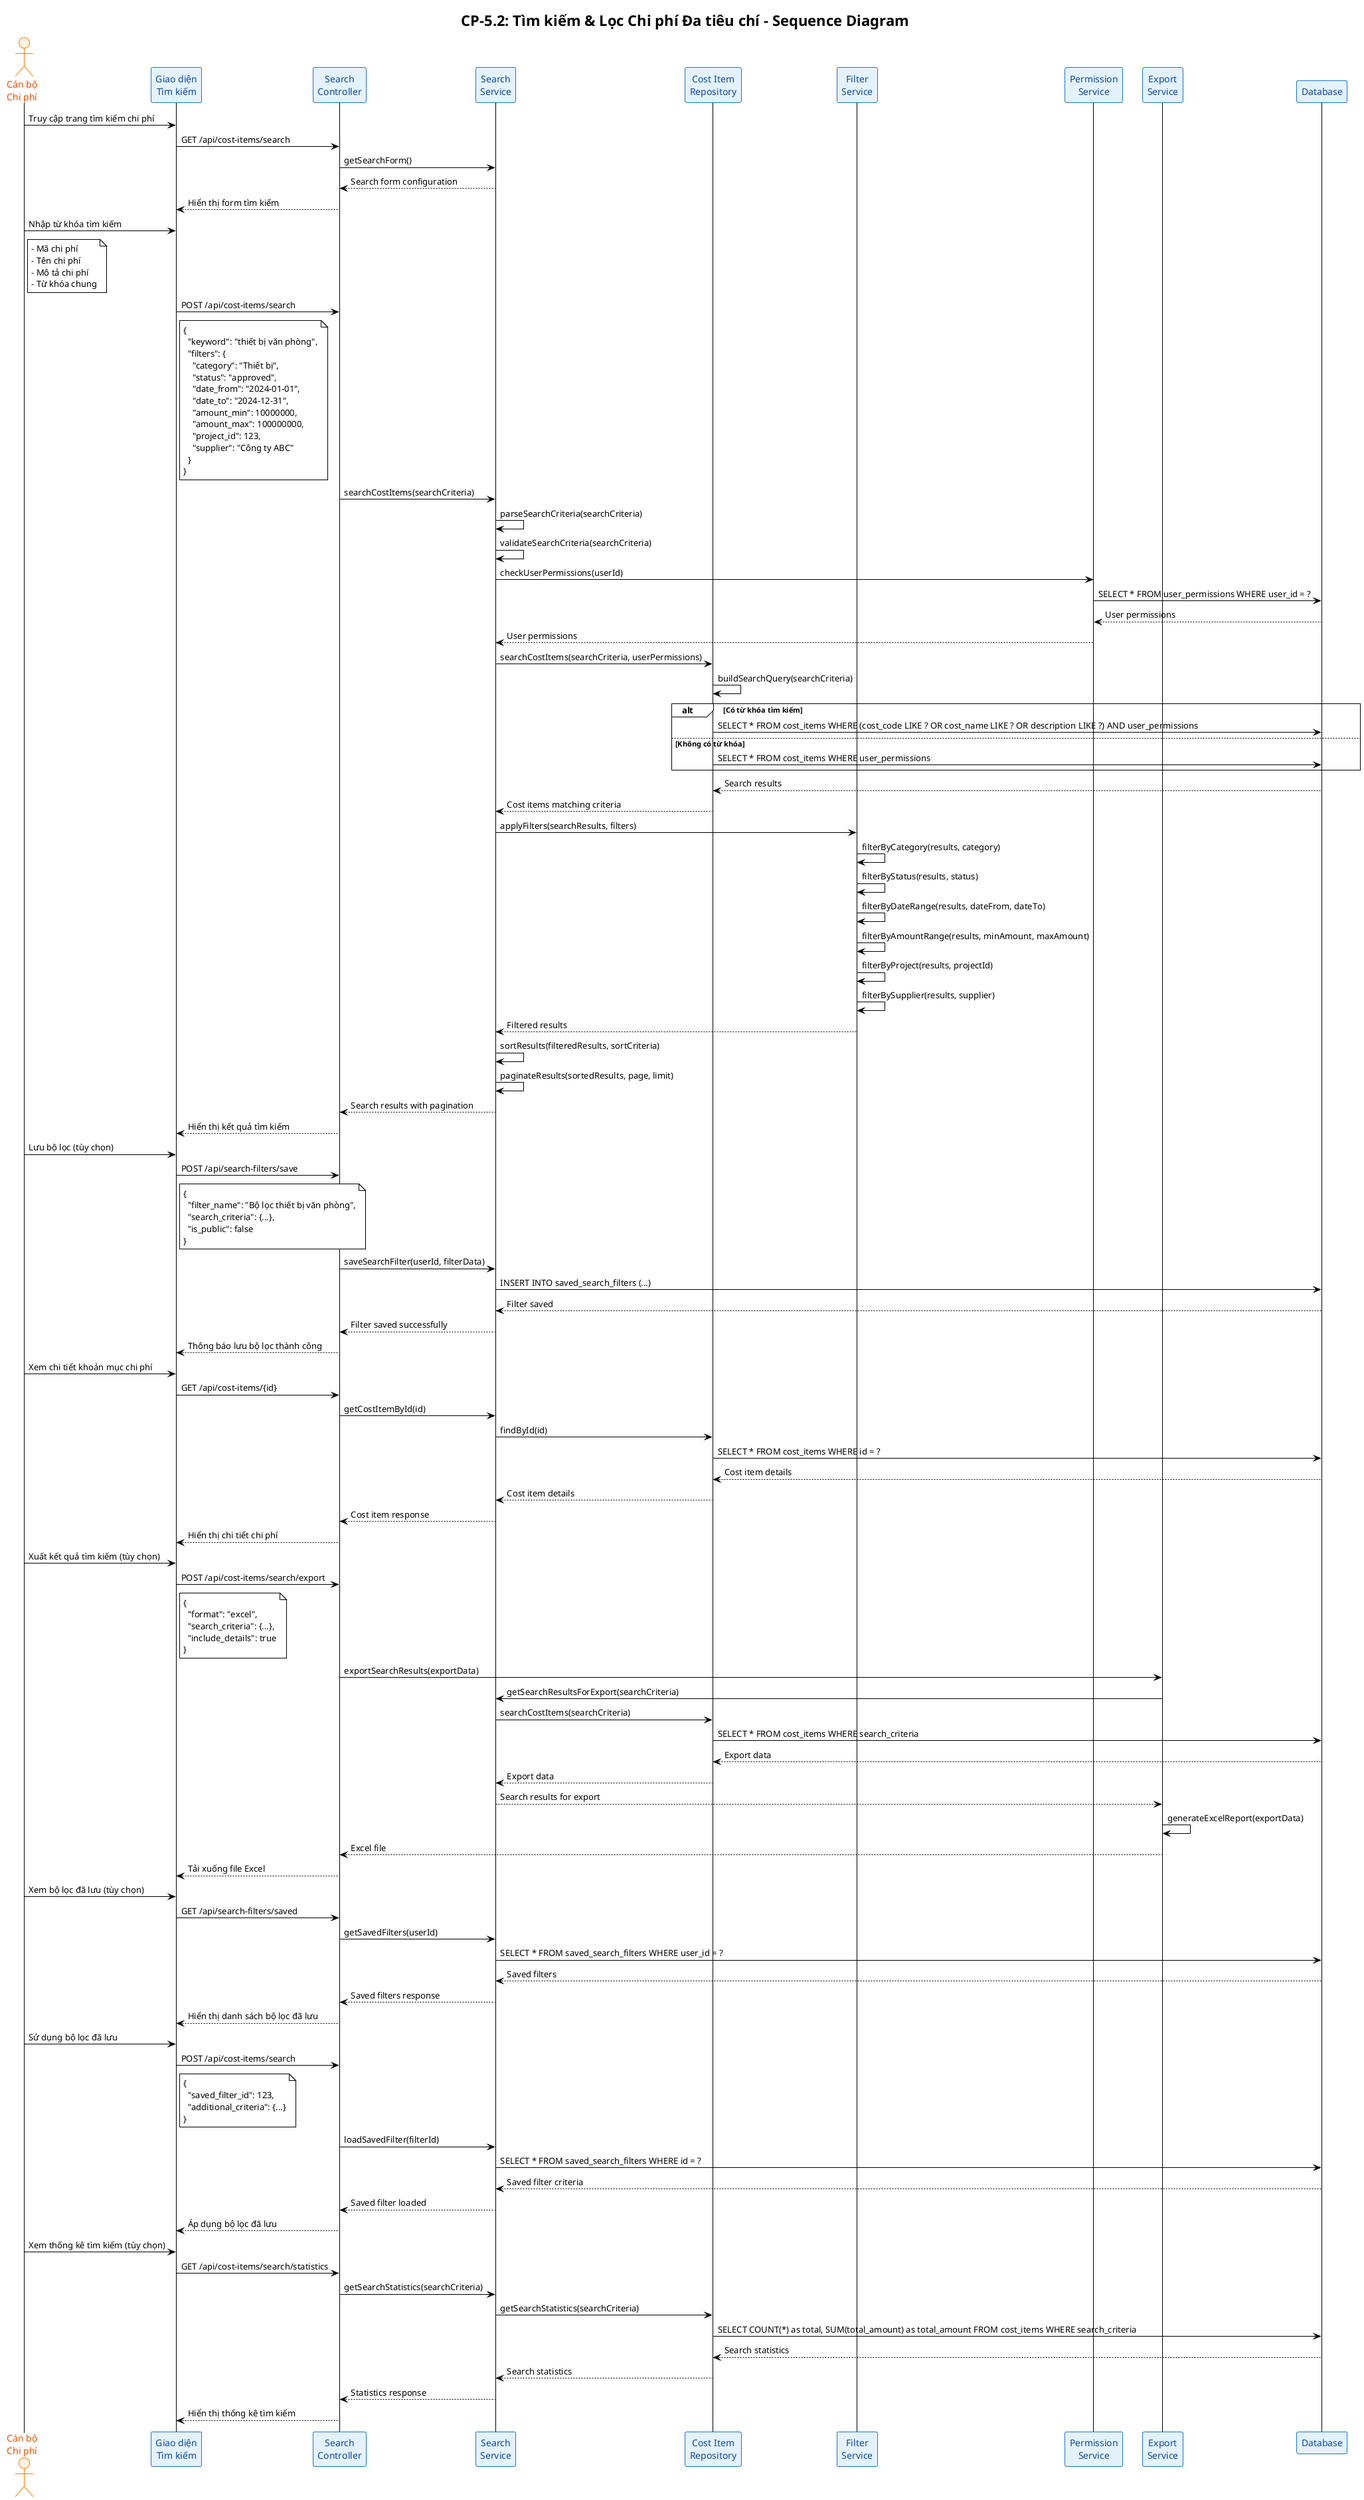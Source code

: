 @startuml CP-5.2 Sequence Diagram
!theme plain
skinparam backgroundColor #FFFFFF
skinparam participant {
  BackgroundColor #E3F2FD
  BorderColor #1976D2
  FontColor #0D47A1
}
skinparam actor {
  BackgroundColor #FFF3E0
  BorderColor #F57C00
  FontColor #E65100
}
skinparam database {
  BackgroundColor #F3E5F5
  BorderColor #7B1FA2
  FontColor #4A148C
}

title CP-5.2: Tìm kiếm & Lọc Chi phí Đa tiêu chí - Sequence Diagram

actor "Cán bộ\nChi phí" as User
participant "Giao diện\nTìm kiếm" as UI
participant "Search\nController" as Controller
participant "Search\nService" as Service
participant "Cost Item\nRepository" as Repository
participant "Filter\nService" as FilterService
participant "Permission\nService" as PermissionService
participant "Export\nService" as ExportService
participant "Database" as DB

User -> UI: Truy cập trang tìm kiếm chi phí
UI -> Controller: GET /api/cost-items/search
Controller -> Service: getSearchForm()
Service --> Controller: Search form configuration
Controller --> UI: Hiển thị form tìm kiếm

User -> UI: Nhập từ khóa tìm kiếm
note right of User
  - Mã chi phí
  - Tên chi phí
  - Mô tả chi phí
  - Từ khóa chung
end note

UI -> Controller: POST /api/cost-items/search
note right of UI
{
  "keyword": "thiết bị văn phòng",
  "filters": {
    "category": "Thiết bị",
    "status": "approved",
    "date_from": "2024-01-01",
    "date_to": "2024-12-31",
    "amount_min": 10000000,
    "amount_max": 100000000,
    "project_id": 123,
    "supplier": "Công ty ABC"
  }
}
end note

Controller -> Service: searchCostItems(searchCriteria)
Service -> Service: parseSearchCriteria(searchCriteria)
Service -> Service: validateSearchCriteria(searchCriteria)

Service -> PermissionService: checkUserPermissions(userId)
PermissionService -> DB: SELECT * FROM user_permissions WHERE user_id = ?
DB --> PermissionService: User permissions
PermissionService --> Service: User permissions

Service -> Repository: searchCostItems(searchCriteria, userPermissions)
Repository -> Repository: buildSearchQuery(searchCriteria)

alt Có từ khóa tìm kiếm
  Repository -> DB: SELECT * FROM cost_items WHERE (cost_code LIKE ? OR cost_name LIKE ? OR description LIKE ?) AND user_permissions
else Không có từ khóa
  Repository -> DB: SELECT * FROM cost_items WHERE user_permissions
end

DB --> Repository: Search results
Repository --> Service: Cost items matching criteria

Service -> FilterService: applyFilters(searchResults, filters)
FilterService -> FilterService: filterByCategory(results, category)
FilterService -> FilterService: filterByStatus(results, status)
FilterService -> FilterService: filterByDateRange(results, dateFrom, dateTo)
FilterService -> FilterService: filterByAmountRange(results, minAmount, maxAmount)
FilterService -> FilterService: filterByProject(results, projectId)
FilterService -> FilterService: filterBySupplier(results, supplier)
FilterService --> Service: Filtered results

Service -> Service: sortResults(filteredResults, sortCriteria)
Service -> Service: paginateResults(sortedResults, page, limit)

Service --> Controller: Search results with pagination
Controller --> UI: Hiển thị kết quả tìm kiếm

User -> UI: Lưu bộ lọc (tùy chọn)
UI -> Controller: POST /api/search-filters/save
note right of UI
{
  "filter_name": "Bộ lọc thiết bị văn phòng",
  "search_criteria": {...},
  "is_public": false
}
end note

Controller -> Service: saveSearchFilter(userId, filterData)
Service -> DB: INSERT INTO saved_search_filters (...)
DB --> Service: Filter saved
Service --> Controller: Filter saved successfully
Controller --> UI: Thông báo lưu bộ lọc thành công

User -> UI: Xem chi tiết khoản mục chi phí
UI -> Controller: GET /api/cost-items/{id}
Controller -> Service: getCostItemById(id)
Service -> Repository: findById(id)
Repository -> DB: SELECT * FROM cost_items WHERE id = ?
DB --> Repository: Cost item details
Repository --> Service: Cost item details
Service --> Controller: Cost item response
Controller --> UI: Hiển thị chi tiết chi phí

User -> UI: Xuất kết quả tìm kiếm (tùy chọn)
UI -> Controller: POST /api/cost-items/search/export
note right of UI
{
  "format": "excel",
  "search_criteria": {...},
  "include_details": true
}
end note

Controller -> ExportService: exportSearchResults(exportData)
ExportService -> Service: getSearchResultsForExport(searchCriteria)
Service -> Repository: searchCostItems(searchCriteria)
Repository -> DB: SELECT * FROM cost_items WHERE search_criteria
DB --> Repository: Export data
Repository --> Service: Export data
Service --> ExportService: Search results for export

ExportService -> ExportService: generateExcelReport(exportData)
ExportService --> Controller: Excel file
Controller --> UI: Tải xuống file Excel

User -> UI: Xem bộ lọc đã lưu (tùy chọn)
UI -> Controller: GET /api/search-filters/saved
Controller -> Service: getSavedFilters(userId)
Service -> DB: SELECT * FROM saved_search_filters WHERE user_id = ?
DB --> Service: Saved filters
Service --> Controller: Saved filters response
Controller --> UI: Hiển thị danh sách bộ lọc đã lưu

User -> UI: Sử dụng bộ lọc đã lưu
UI -> Controller: POST /api/cost-items/search
note right of UI
{
  "saved_filter_id": 123,
  "additional_criteria": {...}
}
end note

Controller -> Service: loadSavedFilter(filterId)
Service -> DB: SELECT * FROM saved_search_filters WHERE id = ?
DB --> Service: Saved filter criteria
Service --> Controller: Saved filter loaded
Controller --> UI: Áp dụng bộ lọc đã lưu

User -> UI: Xem thống kê tìm kiếm (tùy chọn)
UI -> Controller: GET /api/cost-items/search/statistics
Controller -> Service: getSearchStatistics(searchCriteria)
Service -> Repository: getSearchStatistics(searchCriteria)
Repository -> DB: SELECT COUNT(*) as total, SUM(total_amount) as total_amount FROM cost_items WHERE search_criteria
DB --> Repository: Search statistics
Repository --> Service: Search statistics
Service --> Controller: Statistics response
Controller --> UI: Hiển thị thống kê tìm kiếm

@enduml
